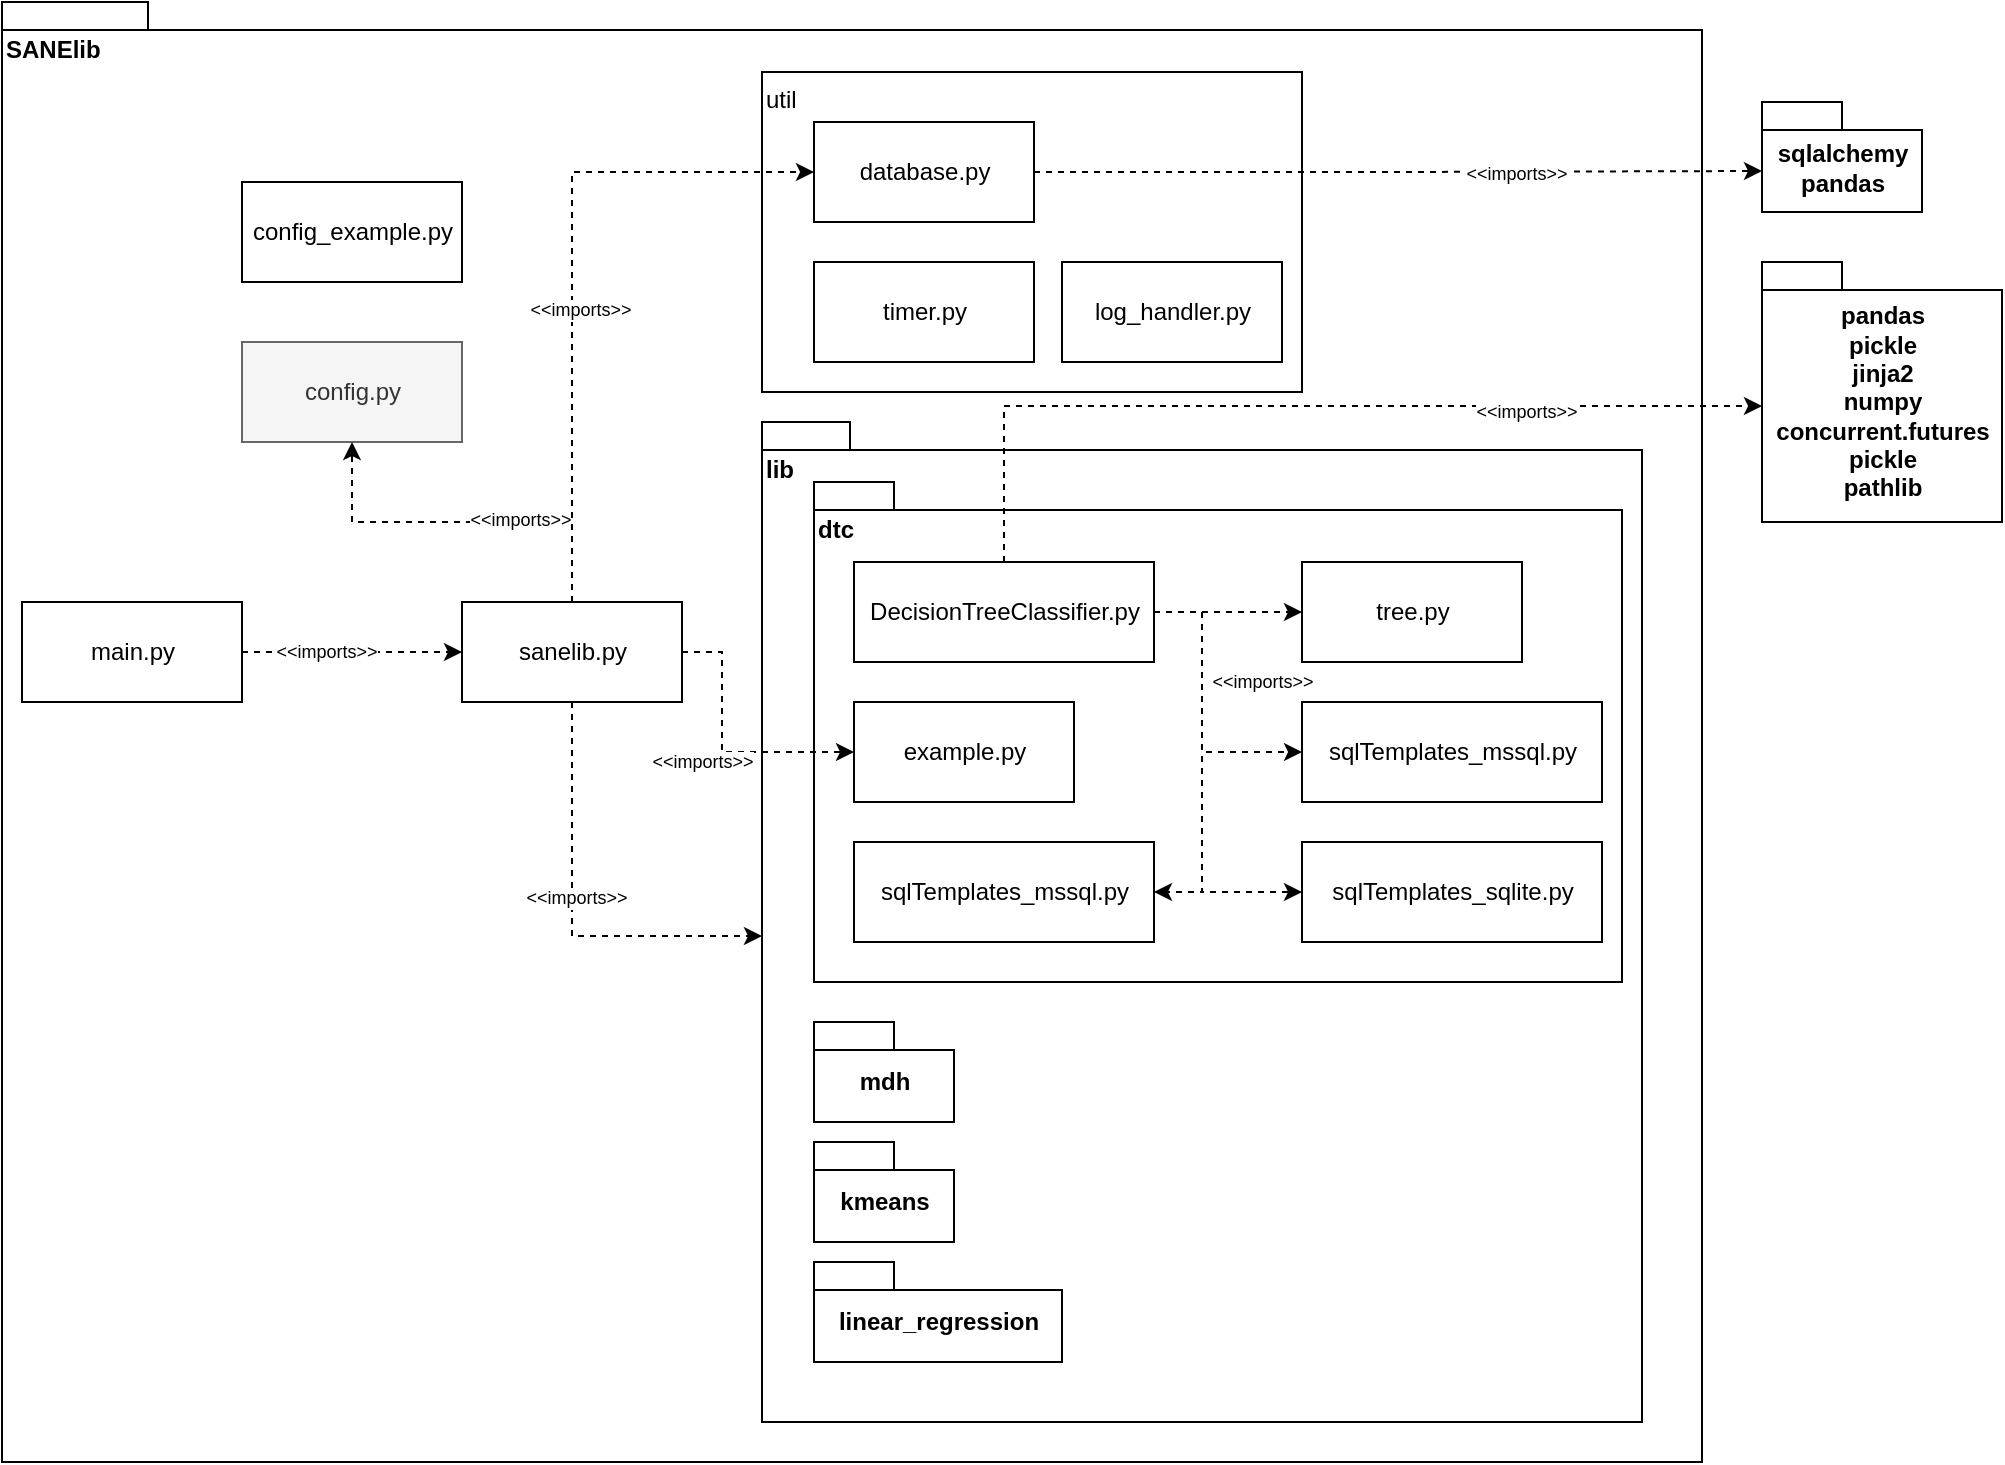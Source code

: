 <mxfile version="14.6.13" type="github">
  <diagram id="C5RBs43oDa-KdzZeNtuy" name="Page-1">
    <mxGraphModel dx="1002" dy="683" grid="1" gridSize="10" guides="1" tooltips="1" connect="1" arrows="1" fold="1" page="1" pageScale="1" pageWidth="827" pageHeight="1169" math="0" shadow="0">
      <root>
        <mxCell id="WIyWlLk6GJQsqaUBKTNV-0" />
        <mxCell id="WIyWlLk6GJQsqaUBKTNV-1" parent="WIyWlLk6GJQsqaUBKTNV-0" />
        <mxCell id="gBLnQVbnuJ3zSSm4HvQB-44" value="SANElib" style="shape=folder;fontStyle=1;spacingTop=10;tabWidth=40;tabHeight=14;tabPosition=left;html=1;fillColor=none;align=left;verticalAlign=top;" vertex="1" parent="WIyWlLk6GJQsqaUBKTNV-1">
          <mxGeometry width="850" height="730" as="geometry" />
        </mxCell>
        <mxCell id="gBLnQVbnuJ3zSSm4HvQB-21" value="lib" style="shape=folder;fontStyle=1;spacingTop=10;tabWidth=40;tabHeight=14;tabPosition=left;html=1;fillColor=none;align=left;verticalAlign=top;" vertex="1" parent="WIyWlLk6GJQsqaUBKTNV-1">
          <mxGeometry x="380" y="210" width="440" height="500" as="geometry" />
        </mxCell>
        <mxCell id="gBLnQVbnuJ3zSSm4HvQB-22" value="dtc" style="shape=folder;fontStyle=1;spacingTop=10;tabWidth=40;tabHeight=14;tabPosition=left;html=1;fillColor=none;align=left;verticalAlign=top;" vertex="1" parent="WIyWlLk6GJQsqaUBKTNV-1">
          <mxGeometry x="406" y="240" width="404" height="250" as="geometry" />
        </mxCell>
        <mxCell id="gBLnQVbnuJ3zSSm4HvQB-0" value="config.py" style="html=1;fillColor=#f5f5f5;strokeColor=#666666;fontColor=#333333;" vertex="1" parent="WIyWlLk6GJQsqaUBKTNV-1">
          <mxGeometry x="120" y="170" width="110" height="50" as="geometry" />
        </mxCell>
        <mxCell id="gBLnQVbnuJ3zSSm4HvQB-20" style="edgeStyle=orthogonalEdgeStyle;rounded=0;orthogonalLoop=1;jettySize=auto;html=1;exitX=0.5;exitY=0;exitDx=0;exitDy=0;entryX=0.5;entryY=1;entryDx=0;entryDy=0;endArrow=classic;endFill=1;dashed=1;" edge="1" parent="WIyWlLk6GJQsqaUBKTNV-1" source="gBLnQVbnuJ3zSSm4HvQB-1" target="gBLnQVbnuJ3zSSm4HvQB-0">
          <mxGeometry relative="1" as="geometry" />
        </mxCell>
        <mxCell id="gBLnQVbnuJ3zSSm4HvQB-29" value="&amp;lt;&amp;lt;imports&amp;gt;&amp;gt;" style="edgeLabel;html=1;align=center;verticalAlign=middle;resizable=0;points=[];fontSize=9;" vertex="1" connectable="0" parent="gBLnQVbnuJ3zSSm4HvQB-20">
          <mxGeometry x="-0.307" y="-1" relative="1" as="geometry">
            <mxPoint as="offset" />
          </mxGeometry>
        </mxCell>
        <mxCell id="gBLnQVbnuJ3zSSm4HvQB-30" style="edgeStyle=orthogonalEdgeStyle;rounded=0;orthogonalLoop=1;jettySize=auto;html=1;exitX=0.5;exitY=1;exitDx=0;exitDy=0;entryX=0;entryY=0;entryDx=0;entryDy=257;entryPerimeter=0;dashed=1;fontSize=9;endArrow=classic;endFill=1;" edge="1" parent="WIyWlLk6GJQsqaUBKTNV-1" source="gBLnQVbnuJ3zSSm4HvQB-1" target="gBLnQVbnuJ3zSSm4HvQB-21">
          <mxGeometry relative="1" as="geometry" />
        </mxCell>
        <mxCell id="gBLnQVbnuJ3zSSm4HvQB-33" value="&amp;lt;&amp;lt;imports&amp;gt;&amp;gt;" style="edgeLabel;html=1;align=center;verticalAlign=middle;resizable=0;points=[];fontSize=9;" vertex="1" connectable="0" parent="gBLnQVbnuJ3zSSm4HvQB-30">
          <mxGeometry x="-0.078" y="2" relative="1" as="geometry">
            <mxPoint as="offset" />
          </mxGeometry>
        </mxCell>
        <mxCell id="gBLnQVbnuJ3zSSm4HvQB-34" style="edgeStyle=orthogonalEdgeStyle;rounded=0;orthogonalLoop=1;jettySize=auto;html=1;exitX=0.5;exitY=0;exitDx=0;exitDy=0;entryX=0;entryY=0.5;entryDx=0;entryDy=0;dashed=1;fontSize=9;endArrow=classic;endFill=1;" edge="1" parent="WIyWlLk6GJQsqaUBKTNV-1" source="gBLnQVbnuJ3zSSm4HvQB-1" target="gBLnQVbnuJ3zSSm4HvQB-5">
          <mxGeometry relative="1" as="geometry" />
        </mxCell>
        <mxCell id="gBLnQVbnuJ3zSSm4HvQB-35" value="&amp;lt;&amp;lt;imports&amp;gt;&amp;gt;" style="edgeLabel;html=1;align=center;verticalAlign=middle;resizable=0;points=[];fontSize=9;" vertex="1" connectable="0" parent="gBLnQVbnuJ3zSSm4HvQB-34">
          <mxGeometry x="-0.127" y="-4" relative="1" as="geometry">
            <mxPoint as="offset" />
          </mxGeometry>
        </mxCell>
        <mxCell id="gBLnQVbnuJ3zSSm4HvQB-37" style="edgeStyle=orthogonalEdgeStyle;rounded=0;orthogonalLoop=1;jettySize=auto;html=1;exitX=1;exitY=0.5;exitDx=0;exitDy=0;entryX=0;entryY=0.5;entryDx=0;entryDy=0;dashed=1;fontSize=9;endArrow=classic;endFill=1;" edge="1" parent="WIyWlLk6GJQsqaUBKTNV-1" source="gBLnQVbnuJ3zSSm4HvQB-1" target="gBLnQVbnuJ3zSSm4HvQB-14">
          <mxGeometry relative="1" as="geometry">
            <Array as="points">
              <mxPoint x="360" y="325" />
              <mxPoint x="360" y="375" />
            </Array>
          </mxGeometry>
        </mxCell>
        <mxCell id="gBLnQVbnuJ3zSSm4HvQB-38" value="&amp;lt;&amp;lt;imports&amp;gt;&amp;gt;" style="edgeLabel;html=1;align=center;verticalAlign=middle;resizable=0;points=[];fontSize=9;" vertex="1" connectable="0" parent="gBLnQVbnuJ3zSSm4HvQB-37">
          <mxGeometry x="-0.132" y="2" relative="1" as="geometry">
            <mxPoint x="-12" y="16" as="offset" />
          </mxGeometry>
        </mxCell>
        <mxCell id="gBLnQVbnuJ3zSSm4HvQB-1" value="sanelib.py" style="html=1;" vertex="1" parent="WIyWlLk6GJQsqaUBKTNV-1">
          <mxGeometry x="230" y="300" width="110" height="50" as="geometry" />
        </mxCell>
        <mxCell id="gBLnQVbnuJ3zSSm4HvQB-19" style="edgeStyle=orthogonalEdgeStyle;rounded=0;orthogonalLoop=1;jettySize=auto;html=1;exitX=1;exitY=0.5;exitDx=0;exitDy=0;entryX=0;entryY=0.5;entryDx=0;entryDy=0;endArrow=classic;endFill=1;dashed=1;" edge="1" parent="WIyWlLk6GJQsqaUBKTNV-1" source="gBLnQVbnuJ3zSSm4HvQB-2" target="gBLnQVbnuJ3zSSm4HvQB-1">
          <mxGeometry relative="1" as="geometry" />
        </mxCell>
        <mxCell id="gBLnQVbnuJ3zSSm4HvQB-28" value="&amp;lt;&amp;lt;imports&amp;gt;&amp;gt;" style="edgeLabel;html=1;align=center;verticalAlign=middle;resizable=0;points=[];fontSize=9;" vertex="1" connectable="0" parent="gBLnQVbnuJ3zSSm4HvQB-19">
          <mxGeometry x="-0.24" relative="1" as="geometry">
            <mxPoint as="offset" />
          </mxGeometry>
        </mxCell>
        <mxCell id="gBLnQVbnuJ3zSSm4HvQB-2" value="main.py" style="html=1;" vertex="1" parent="WIyWlLk6GJQsqaUBKTNV-1">
          <mxGeometry x="10" y="300" width="110" height="50" as="geometry" />
        </mxCell>
        <mxCell id="gBLnQVbnuJ3zSSm4HvQB-3" value="config_example.py" style="html=1;" vertex="1" parent="WIyWlLk6GJQsqaUBKTNV-1">
          <mxGeometry x="120" y="90" width="110" height="50" as="geometry" />
        </mxCell>
        <mxCell id="gBLnQVbnuJ3zSSm4HvQB-4" value="util" style="html=1;fillColor=none;align=left;verticalAlign=top;" vertex="1" parent="WIyWlLk6GJQsqaUBKTNV-1">
          <mxGeometry x="380" y="35" width="270" height="160" as="geometry" />
        </mxCell>
        <mxCell id="gBLnQVbnuJ3zSSm4HvQB-49" style="edgeStyle=orthogonalEdgeStyle;rounded=0;orthogonalLoop=1;jettySize=auto;html=1;exitX=1;exitY=0.5;exitDx=0;exitDy=0;entryX=0;entryY=0;entryDx=0;entryDy=34.5;entryPerimeter=0;dashed=1;fontSize=9;endArrow=classic;endFill=1;" edge="1" parent="WIyWlLk6GJQsqaUBKTNV-1" source="gBLnQVbnuJ3zSSm4HvQB-5" target="gBLnQVbnuJ3zSSm4HvQB-47">
          <mxGeometry relative="1" as="geometry" />
        </mxCell>
        <mxCell id="gBLnQVbnuJ3zSSm4HvQB-50" value="&amp;lt;&amp;lt;imports&amp;gt;&amp;gt;" style="edgeLabel;html=1;align=center;verticalAlign=middle;resizable=0;points=[];fontSize=9;" vertex="1" connectable="0" parent="gBLnQVbnuJ3zSSm4HvQB-49">
          <mxGeometry x="0.321" y="-1" relative="1" as="geometry">
            <mxPoint as="offset" />
          </mxGeometry>
        </mxCell>
        <mxCell id="gBLnQVbnuJ3zSSm4HvQB-5" value="database.py" style="html=1;" vertex="1" parent="WIyWlLk6GJQsqaUBKTNV-1">
          <mxGeometry x="406" y="60" width="110" height="50" as="geometry" />
        </mxCell>
        <mxCell id="gBLnQVbnuJ3zSSm4HvQB-6" value="log_handler.py" style="html=1;" vertex="1" parent="WIyWlLk6GJQsqaUBKTNV-1">
          <mxGeometry x="530" y="130" width="110" height="50" as="geometry" />
        </mxCell>
        <mxCell id="gBLnQVbnuJ3zSSm4HvQB-7" value="timer.py" style="html=1;" vertex="1" parent="WIyWlLk6GJQsqaUBKTNV-1">
          <mxGeometry x="406" y="130" width="110" height="50" as="geometry" />
        </mxCell>
        <mxCell id="gBLnQVbnuJ3zSSm4HvQB-36" style="edgeStyle=orthogonalEdgeStyle;rounded=0;orthogonalLoop=1;jettySize=auto;html=1;exitX=1;exitY=0.5;exitDx=0;exitDy=0;entryX=0;entryY=0.5;entryDx=0;entryDy=0;dashed=1;fontSize=9;endArrow=classic;endFill=1;" edge="1" parent="WIyWlLk6GJQsqaUBKTNV-1" source="gBLnQVbnuJ3zSSm4HvQB-13" target="gBLnQVbnuJ3zSSm4HvQB-15">
          <mxGeometry relative="1" as="geometry" />
        </mxCell>
        <mxCell id="gBLnQVbnuJ3zSSm4HvQB-42" value="&amp;lt;&amp;lt;imports&amp;gt;&amp;gt;" style="edgeLabel;html=1;align=center;verticalAlign=middle;resizable=0;points=[];fontSize=9;" vertex="1" connectable="0" parent="gBLnQVbnuJ3zSSm4HvQB-36">
          <mxGeometry x="-0.57" relative="1" as="geometry">
            <mxPoint x="38" y="35" as="offset" />
          </mxGeometry>
        </mxCell>
        <mxCell id="gBLnQVbnuJ3zSSm4HvQB-39" style="edgeStyle=orthogonalEdgeStyle;rounded=0;orthogonalLoop=1;jettySize=auto;html=1;exitX=1;exitY=0.5;exitDx=0;exitDy=0;entryX=0;entryY=0.5;entryDx=0;entryDy=0;dashed=1;fontSize=9;endArrow=classic;endFill=1;" edge="1" parent="WIyWlLk6GJQsqaUBKTNV-1" source="gBLnQVbnuJ3zSSm4HvQB-13" target="gBLnQVbnuJ3zSSm4HvQB-17">
          <mxGeometry relative="1" as="geometry">
            <Array as="points">
              <mxPoint x="600" y="305" />
              <mxPoint x="600" y="375" />
            </Array>
          </mxGeometry>
        </mxCell>
        <mxCell id="gBLnQVbnuJ3zSSm4HvQB-40" style="edgeStyle=orthogonalEdgeStyle;rounded=0;orthogonalLoop=1;jettySize=auto;html=1;exitX=1;exitY=0.5;exitDx=0;exitDy=0;entryX=0;entryY=0.5;entryDx=0;entryDy=0;dashed=1;fontSize=9;endArrow=classic;endFill=1;" edge="1" parent="WIyWlLk6GJQsqaUBKTNV-1" source="gBLnQVbnuJ3zSSm4HvQB-13" target="gBLnQVbnuJ3zSSm4HvQB-18">
          <mxGeometry relative="1" as="geometry">
            <Array as="points">
              <mxPoint x="600" y="305" />
              <mxPoint x="600" y="445" />
            </Array>
          </mxGeometry>
        </mxCell>
        <mxCell id="gBLnQVbnuJ3zSSm4HvQB-41" style="edgeStyle=orthogonalEdgeStyle;rounded=0;orthogonalLoop=1;jettySize=auto;html=1;exitX=1;exitY=0.5;exitDx=0;exitDy=0;entryX=1;entryY=0.5;entryDx=0;entryDy=0;dashed=1;fontSize=9;endArrow=classic;endFill=1;" edge="1" parent="WIyWlLk6GJQsqaUBKTNV-1" source="gBLnQVbnuJ3zSSm4HvQB-13" target="gBLnQVbnuJ3zSSm4HvQB-16">
          <mxGeometry relative="1" as="geometry">
            <Array as="points">
              <mxPoint x="600" y="305" />
              <mxPoint x="600" y="445" />
            </Array>
          </mxGeometry>
        </mxCell>
        <mxCell id="gBLnQVbnuJ3zSSm4HvQB-51" style="edgeStyle=orthogonalEdgeStyle;rounded=0;orthogonalLoop=1;jettySize=auto;html=1;exitX=0.5;exitY=0;exitDx=0;exitDy=0;entryX=0;entryY=0;entryDx=0;entryDy=72;entryPerimeter=0;dashed=1;fontSize=9;endArrow=classic;endFill=1;" edge="1" parent="WIyWlLk6GJQsqaUBKTNV-1" source="gBLnQVbnuJ3zSSm4HvQB-13" target="gBLnQVbnuJ3zSSm4HvQB-23">
          <mxGeometry relative="1" as="geometry" />
        </mxCell>
        <mxCell id="gBLnQVbnuJ3zSSm4HvQB-52" value="&amp;lt;&amp;lt;imports&amp;gt;&amp;gt;" style="edgeLabel;html=1;align=center;verticalAlign=middle;resizable=0;points=[];fontSize=9;" vertex="1" connectable="0" parent="gBLnQVbnuJ3zSSm4HvQB-51">
          <mxGeometry x="0.484" y="-3" relative="1" as="geometry">
            <mxPoint as="offset" />
          </mxGeometry>
        </mxCell>
        <mxCell id="gBLnQVbnuJ3zSSm4HvQB-13" value="DecisionTreeClassifier.py" style="html=1;" vertex="1" parent="WIyWlLk6GJQsqaUBKTNV-1">
          <mxGeometry x="426" y="280" width="150" height="50" as="geometry" />
        </mxCell>
        <mxCell id="gBLnQVbnuJ3zSSm4HvQB-14" value="example.py" style="html=1;" vertex="1" parent="WIyWlLk6GJQsqaUBKTNV-1">
          <mxGeometry x="426" y="350" width="110" height="50" as="geometry" />
        </mxCell>
        <mxCell id="gBLnQVbnuJ3zSSm4HvQB-15" value="tree.py" style="html=1;" vertex="1" parent="WIyWlLk6GJQsqaUBKTNV-1">
          <mxGeometry x="650" y="280" width="110" height="50" as="geometry" />
        </mxCell>
        <mxCell id="gBLnQVbnuJ3zSSm4HvQB-16" value="sqlTemplates_mssql.py" style="html=1;" vertex="1" parent="WIyWlLk6GJQsqaUBKTNV-1">
          <mxGeometry x="426" y="420" width="150" height="50" as="geometry" />
        </mxCell>
        <mxCell id="gBLnQVbnuJ3zSSm4HvQB-17" value="sqlTemplates_mssql.py" style="html=1;" vertex="1" parent="WIyWlLk6GJQsqaUBKTNV-1">
          <mxGeometry x="650" y="350" width="150" height="50" as="geometry" />
        </mxCell>
        <mxCell id="gBLnQVbnuJ3zSSm4HvQB-18" value="sqlTemplates_sqlite.py" style="html=1;" vertex="1" parent="WIyWlLk6GJQsqaUBKTNV-1">
          <mxGeometry x="650" y="420" width="150" height="50" as="geometry" />
        </mxCell>
        <mxCell id="gBLnQVbnuJ3zSSm4HvQB-23" value="&lt;div&gt;pandas&lt;/div&gt;&lt;div&gt;pickle&lt;/div&gt;&lt;div&gt;jinja2&lt;/div&gt;&lt;div&gt;numpy&lt;/div&gt;&lt;div&gt;concurrent.futures&lt;/div&gt;&lt;div&gt;pickle&lt;/div&gt;&lt;div&gt;pathlib&lt;br&gt;&lt;/div&gt;" style="shape=folder;fontStyle=1;spacingTop=10;tabWidth=40;tabHeight=14;tabPosition=left;html=1;align=center;labelPosition=center;verticalLabelPosition=middle;verticalAlign=middle;labelBackgroundColor=#ffffff;" vertex="1" parent="WIyWlLk6GJQsqaUBKTNV-1">
          <mxGeometry x="880" y="130" width="120" height="130" as="geometry" />
        </mxCell>
        <mxCell id="gBLnQVbnuJ3zSSm4HvQB-24" value="kmeans" style="shape=folder;fontStyle=1;spacingTop=10;tabWidth=40;tabHeight=14;tabPosition=left;html=1;align=center;labelPosition=center;verticalLabelPosition=middle;verticalAlign=middle;labelBackgroundColor=#ffffff;" vertex="1" parent="WIyWlLk6GJQsqaUBKTNV-1">
          <mxGeometry x="406" y="570" width="70" height="50" as="geometry" />
        </mxCell>
        <mxCell id="gBLnQVbnuJ3zSSm4HvQB-25" value="linear_regression" style="shape=folder;fontStyle=1;spacingTop=10;tabWidth=40;tabHeight=14;tabPosition=left;html=1;align=center;labelPosition=center;verticalLabelPosition=middle;verticalAlign=middle;labelBackgroundColor=#ffffff;" vertex="1" parent="WIyWlLk6GJQsqaUBKTNV-1">
          <mxGeometry x="406" y="630" width="124" height="50" as="geometry" />
        </mxCell>
        <mxCell id="gBLnQVbnuJ3zSSm4HvQB-43" value="mdh" style="shape=folder;fontStyle=1;spacingTop=10;tabWidth=40;tabHeight=14;tabPosition=left;html=1;align=center;labelPosition=center;verticalLabelPosition=middle;verticalAlign=middle;labelBackgroundColor=#ffffff;" vertex="1" parent="WIyWlLk6GJQsqaUBKTNV-1">
          <mxGeometry x="406" y="510" width="70" height="50" as="geometry" />
        </mxCell>
        <mxCell id="gBLnQVbnuJ3zSSm4HvQB-47" value="&lt;div&gt;sqlalchemy&lt;/div&gt;&lt;div&gt;pandas&lt;br&gt;&lt;/div&gt;" style="shape=folder;fontStyle=1;spacingTop=10;tabWidth=40;tabHeight=14;tabPosition=left;html=1;align=center;labelPosition=center;verticalLabelPosition=middle;verticalAlign=middle;labelBackgroundColor=#ffffff;" vertex="1" parent="WIyWlLk6GJQsqaUBKTNV-1">
          <mxGeometry x="880" y="50" width="80" height="55" as="geometry" />
        </mxCell>
      </root>
    </mxGraphModel>
  </diagram>
</mxfile>
